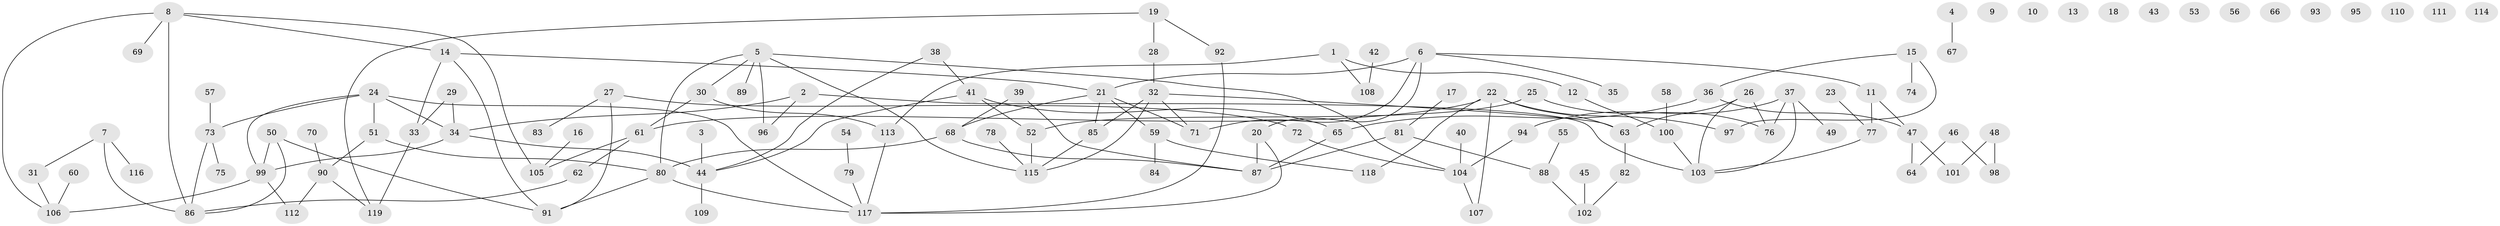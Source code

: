 // Generated by graph-tools (version 1.1) at 2025/00/03/09/25 03:00:48]
// undirected, 119 vertices, 145 edges
graph export_dot {
graph [start="1"]
  node [color=gray90,style=filled];
  1;
  2;
  3;
  4;
  5;
  6;
  7;
  8;
  9;
  10;
  11;
  12;
  13;
  14;
  15;
  16;
  17;
  18;
  19;
  20;
  21;
  22;
  23;
  24;
  25;
  26;
  27;
  28;
  29;
  30;
  31;
  32;
  33;
  34;
  35;
  36;
  37;
  38;
  39;
  40;
  41;
  42;
  43;
  44;
  45;
  46;
  47;
  48;
  49;
  50;
  51;
  52;
  53;
  54;
  55;
  56;
  57;
  58;
  59;
  60;
  61;
  62;
  63;
  64;
  65;
  66;
  67;
  68;
  69;
  70;
  71;
  72;
  73;
  74;
  75;
  76;
  77;
  78;
  79;
  80;
  81;
  82;
  83;
  84;
  85;
  86;
  87;
  88;
  89;
  90;
  91;
  92;
  93;
  94;
  95;
  96;
  97;
  98;
  99;
  100;
  101;
  102;
  103;
  104;
  105;
  106;
  107;
  108;
  109;
  110;
  111;
  112;
  113;
  114;
  115;
  116;
  117;
  118;
  119;
  1 -- 12;
  1 -- 108;
  1 -- 113;
  2 -- 34;
  2 -- 96;
  2 -- 103;
  3 -- 44;
  4 -- 67;
  5 -- 30;
  5 -- 80;
  5 -- 89;
  5 -- 96;
  5 -- 104;
  5 -- 115;
  6 -- 11;
  6 -- 20;
  6 -- 21;
  6 -- 35;
  6 -- 71;
  7 -- 31;
  7 -- 86;
  7 -- 116;
  8 -- 14;
  8 -- 69;
  8 -- 86;
  8 -- 105;
  8 -- 106;
  11 -- 47;
  11 -- 77;
  12 -- 100;
  14 -- 21;
  14 -- 33;
  14 -- 91;
  15 -- 36;
  15 -- 74;
  15 -- 97;
  16 -- 105;
  17 -- 81;
  19 -- 28;
  19 -- 92;
  19 -- 119;
  20 -- 87;
  20 -- 117;
  21 -- 59;
  21 -- 68;
  21 -- 71;
  21 -- 85;
  22 -- 61;
  22 -- 63;
  22 -- 97;
  22 -- 107;
  22 -- 118;
  23 -- 77;
  24 -- 34;
  24 -- 51;
  24 -- 73;
  24 -- 99;
  24 -- 117;
  25 -- 52;
  25 -- 76;
  26 -- 63;
  26 -- 76;
  26 -- 103;
  27 -- 72;
  27 -- 83;
  27 -- 91;
  28 -- 32;
  29 -- 33;
  29 -- 34;
  30 -- 61;
  30 -- 113;
  31 -- 106;
  32 -- 63;
  32 -- 71;
  32 -- 85;
  32 -- 115;
  33 -- 119;
  34 -- 44;
  34 -- 99;
  36 -- 47;
  36 -- 65;
  37 -- 49;
  37 -- 76;
  37 -- 94;
  37 -- 103;
  38 -- 41;
  38 -- 44;
  39 -- 68;
  39 -- 87;
  40 -- 104;
  41 -- 44;
  41 -- 52;
  41 -- 65;
  42 -- 108;
  44 -- 109;
  45 -- 102;
  46 -- 64;
  46 -- 98;
  47 -- 64;
  47 -- 101;
  48 -- 98;
  48 -- 101;
  50 -- 86;
  50 -- 91;
  50 -- 99;
  51 -- 80;
  51 -- 90;
  52 -- 115;
  54 -- 79;
  55 -- 88;
  57 -- 73;
  58 -- 100;
  59 -- 84;
  59 -- 118;
  60 -- 106;
  61 -- 62;
  61 -- 105;
  62 -- 86;
  63 -- 82;
  65 -- 87;
  68 -- 80;
  68 -- 87;
  70 -- 90;
  72 -- 104;
  73 -- 75;
  73 -- 86;
  77 -- 103;
  78 -- 115;
  79 -- 117;
  80 -- 91;
  80 -- 117;
  81 -- 87;
  81 -- 88;
  82 -- 102;
  85 -- 115;
  88 -- 102;
  90 -- 112;
  90 -- 119;
  92 -- 117;
  94 -- 104;
  99 -- 106;
  99 -- 112;
  100 -- 103;
  104 -- 107;
  113 -- 117;
}
